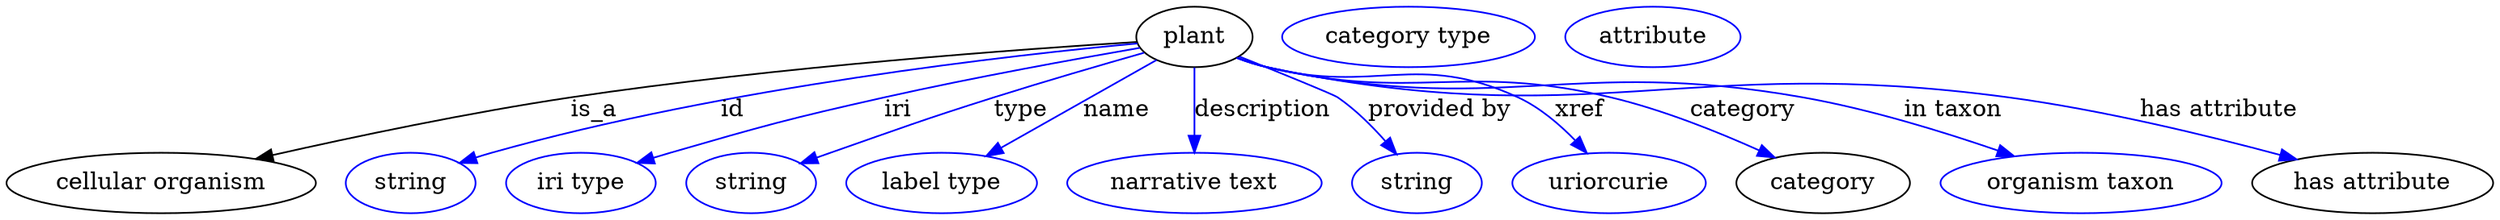 digraph {
	graph [bb="0,0,1475.1,123"];
	node [label="\N"];
	plant	[height=0.5,
		label=plant,
		pos="704.64,105",
		width=0.95686];
	"cellular organism"	[height=0.5,
		pos="91.642,18",
		width=2.5456];
	plant -> "cellular organism"	[label=is_a,
		lp="348.64,61.5",
		pos="e,147.8,32.362 670.57,102.02 605.17,97.942 457.64,87.416 334.64,69 274.27,59.96 206.26,45.604 157.58,34.589"];
	id	[color=blue,
		height=0.5,
		label=string,
		pos="239.64,18",
		width=1.0652];
	plant -> id	[color=blue,
		label=id,
		lp="430.64,61.5",
		pos="e,268.64,29.948 670.83,101.12 599.11,94.451 426.86,75.392 287.64,36 284.54,35.121 281.34,34.148 278.14,33.124",
		style=solid];
	iri	[color=blue,
		height=0.5,
		label="iri type",
		pos="340.64,18",
		width=1.2277];
	plant -> iri	[color=blue,
		label=iri,
		lp="528.64,61.5",
		pos="e,374.27,29.865 672.26,98.53 635.4,92.143 573.45,80.924 520.64,69 464.17,56.251 450.27,52.03 394.64,36 391.13,34.988 387.5,33.911 \
383.86,32.81",
		style=solid];
	type	[color=blue,
		height=0.5,
		label=string,
		pos="441.64,18",
		width=1.0652];
	plant -> type	[color=blue,
		label=type,
		lp="601.64,61.5",
		pos="e,470.94,29.697 674.7,95.571 650.58,88.687 615.82,78.566 585.64,69 542.23,55.239 531.61,51.079 488.64,36 485.96,35.057 483.19,34.077 \
480.4,33.084",
		style=solid];
	name	[color=blue,
		height=0.5,
		label="label type",
		pos="554.64,18",
		width=1.5707];
	plant -> name	[color=blue,
		label=name,
		lp="658.64,61.5",
		pos="e,581.05,33.964 682.19,91.275 657.78,77.442 618.44,55.153 589.9,38.981",
		style=solid];
	description	[color=blue,
		height=0.5,
		label="narrative text",
		pos="704.64,18",
		width=2.0943];
	plant -> description	[color=blue,
		label=description,
		lp="745.14,61.5",
		pos="e,704.64,36.175 704.64,86.799 704.64,75.163 704.64,59.548 704.64,46.237",
		style=solid];
	"provided by"	[color=blue,
		height=0.5,
		label=string,
		pos="836.64,18",
		width=1.0652];
	plant -> "provided by"	[color=blue,
		label="provided by",
		lp="850.14,61.5",
		pos="e,824.52,35.129 731.33,93.326 755.28,83.702 787.05,70.789 789.64,69 800.11,61.784 810.02,51.893 818.02,42.813",
		style=solid];
	xref	[color=blue,
		height=0.5,
		label=uriorcurie,
		pos="950.64,18",
		width=1.5887];
	plant -> xref	[color=blue,
		label=xref,
		lp="933.14,61.5",
		pos="e,937.43,35.866 730.21,92.654 735.86,90.497 741.88,88.46 747.64,87 812.3,70.603 836.11,97.024 896.64,69 909.45,63.07 921.26,52.948 \
930.55,43.355",
		style=solid];
	category	[height=0.5,
		pos="1077.6,18",
		width=1.4263];
	plant -> category	[color=blue,
		label=category,
		lp="1030.1,61.5",
		pos="e,1048.9,33.195 730.17,92.513 735.83,90.365 741.86,88.367 747.64,87 836.22,66.05 863.08,90.006 951.64,69 982.17,61.76 1015.1,48.502 \
1039.6,37.457",
		style=solid];
	"in taxon"	[color=blue,
		height=0.5,
		label="organism taxon",
		pos="1230.6,18",
		width=2.3109];
	plant -> "in taxon"	[color=blue,
		label="in taxon",
		lp="1154.6,61.5",
		pos="e,1190.9,33.943 729.69,92.549 735.47,90.341 741.68,88.311 747.64,87 885.9,56.589 926.25,93.701 1065.6,69 1105.3,61.971 1148.9,48.515 \
1181.3,37.331",
		style=solid];
	"has attribute"	[height=0.5,
		pos="1403.6,18",
		width=1.9859];
	plant -> "has attribute"	[color=blue,
		label="has attribute",
		lp="1312.6,61.5",
		pos="e,1358.6,32.022 729.67,92.48 735.46,90.276 741.67,88.264 747.64,87 939.11,46.452 993.68,95.183 1187.6,69 1243.2,61.5 1305.5,46.348 \
1348.8,34.68",
		style=solid];
	"named thing_category"	[color=blue,
		height=0.5,
		label="category type",
		pos="831.64,105",
		width=2.0762];
	"organismal entity_has attribute"	[color=blue,
		height=0.5,
		label=attribute,
		pos="976.64,105",
		width=1.4443];
}
